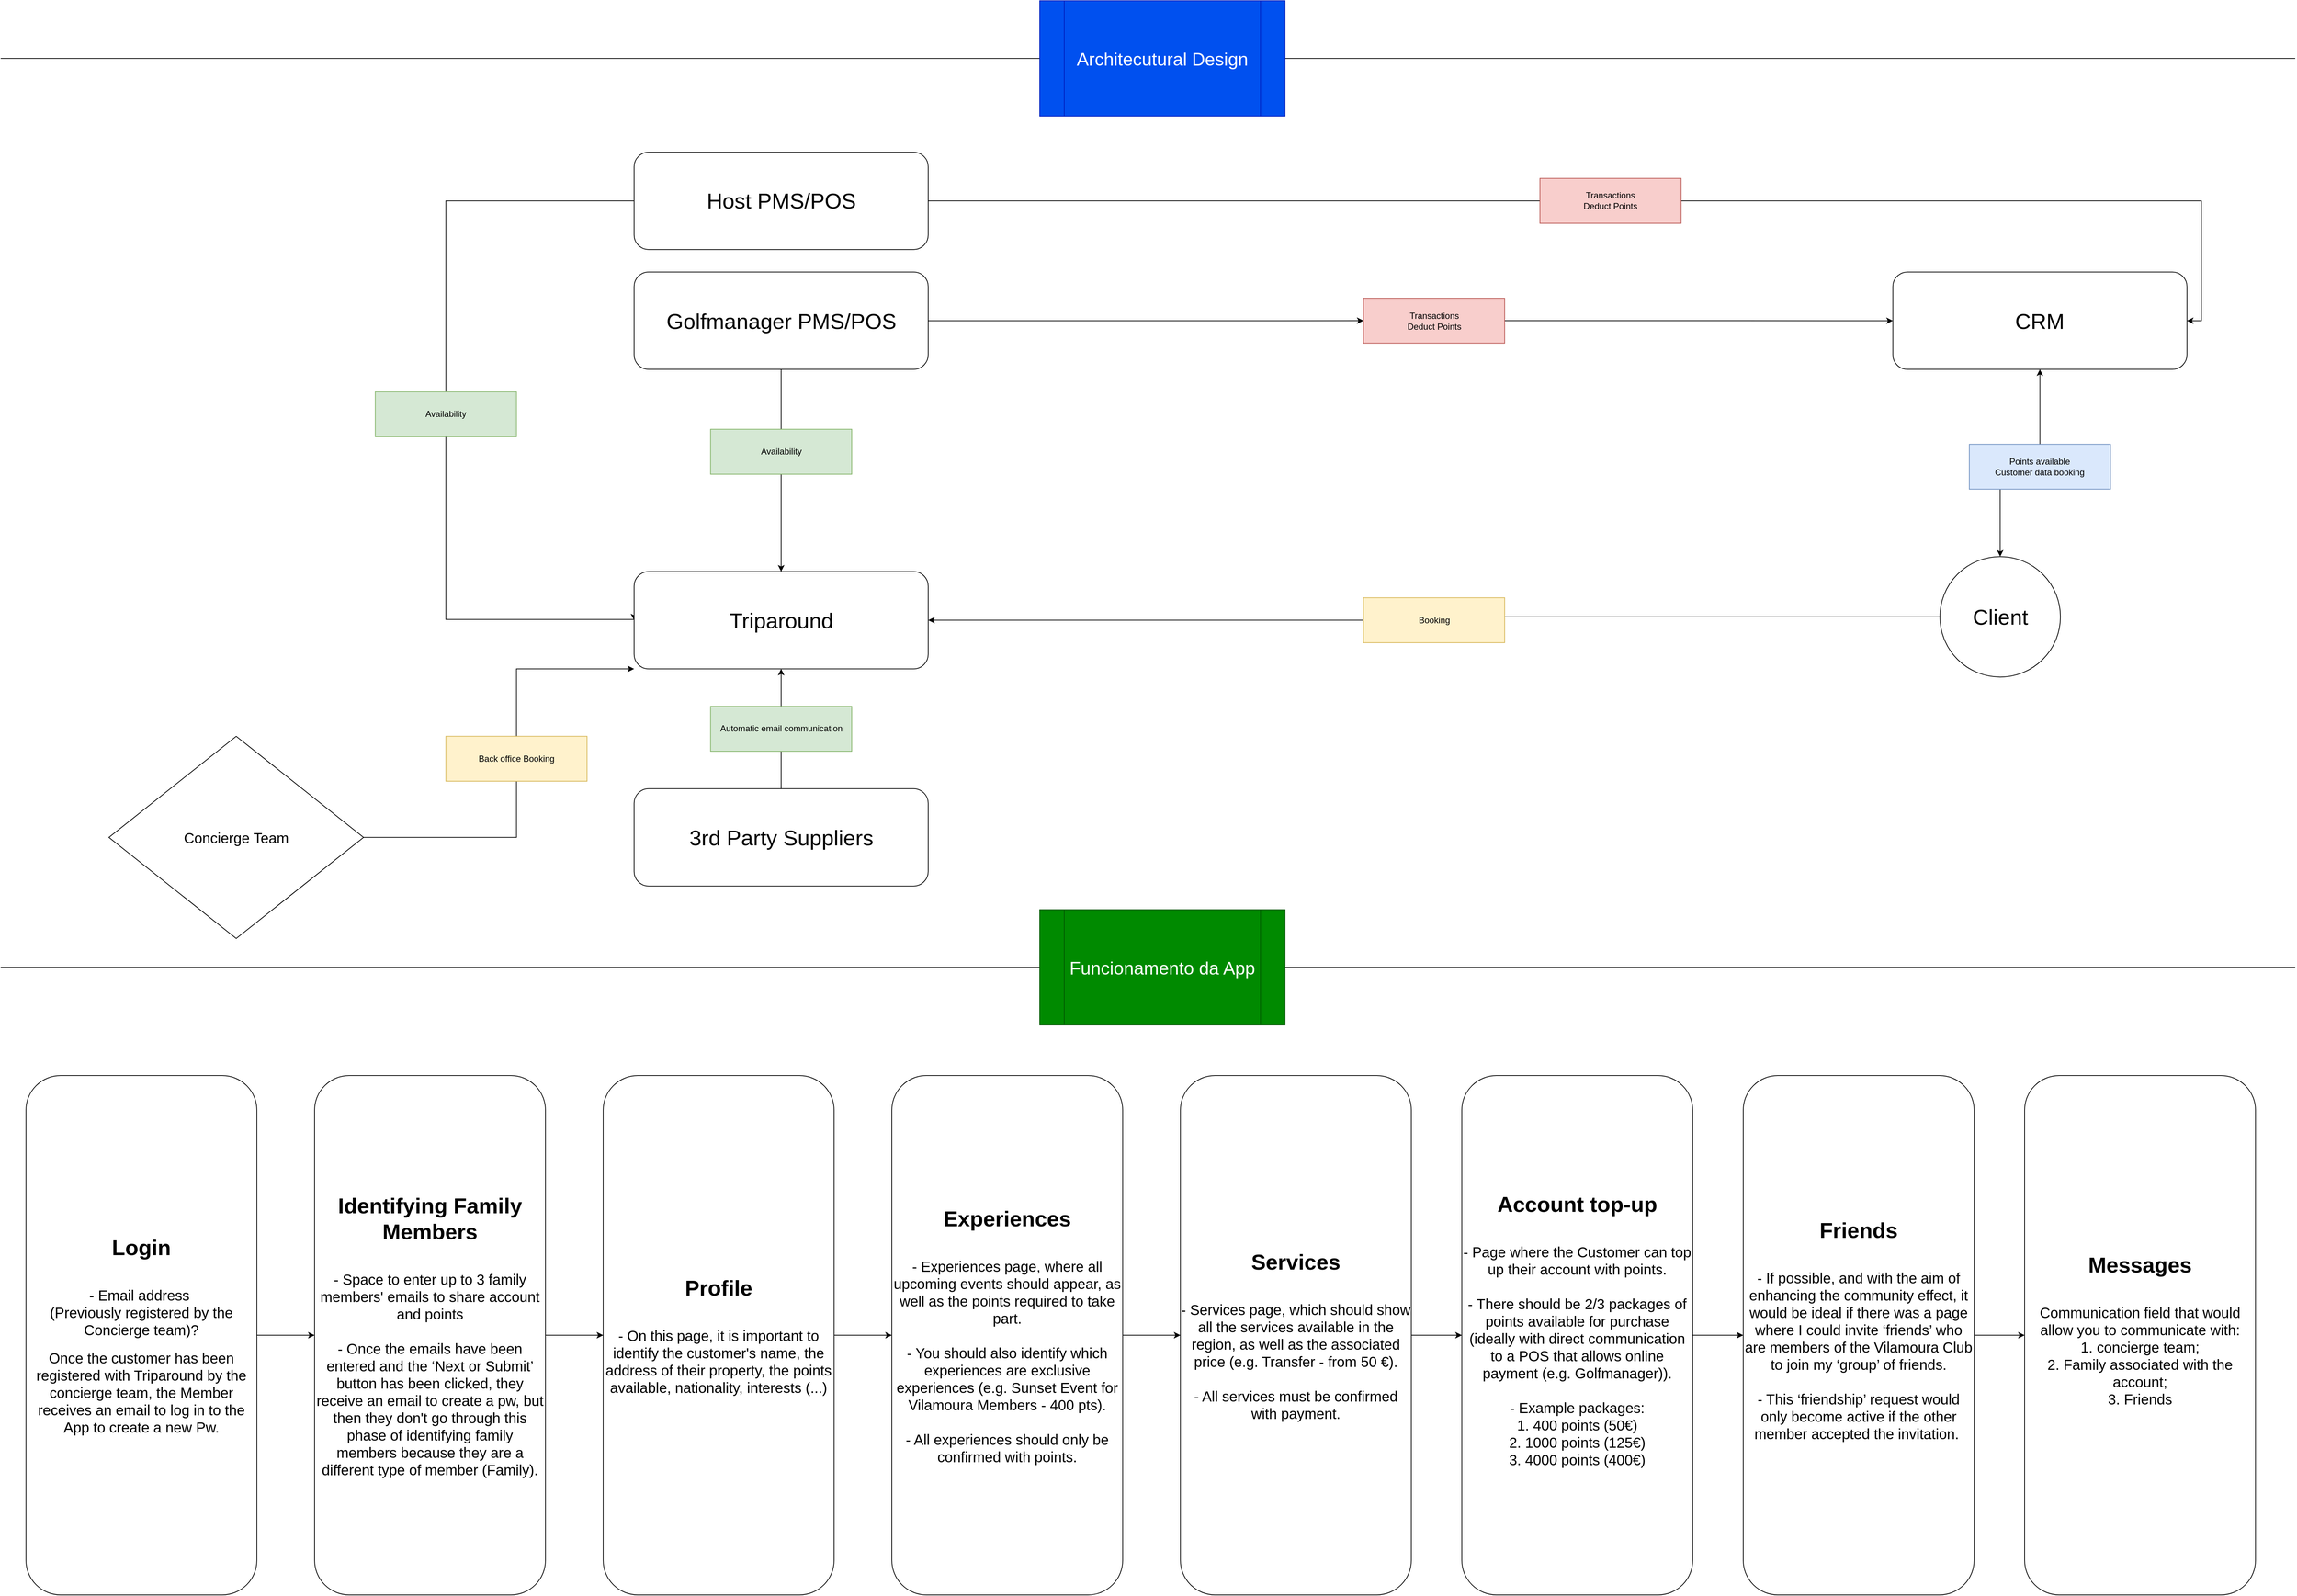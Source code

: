 <mxfile version="24.7.17">
  <diagram name="Página-1" id="4Bow1-Seuu_lp2tEzYjS">
    <mxGraphModel dx="5704" dy="3028" grid="1" gridSize="10" guides="1" tooltips="1" connect="1" arrows="1" fold="1" page="1" pageScale="1" pageWidth="3300" pageHeight="2339" math="0" shadow="0">
      <root>
        <mxCell id="0" />
        <mxCell id="1" parent="0" />
        <mxCell id="VRJ6IOVxPH5nIhdkej40-35" value="" style="group" vertex="1" connectable="0" parent="1">
          <mxGeometry x="100" y="230" width="3000" height="1090" as="geometry" />
        </mxCell>
        <mxCell id="VRJ6IOVxPH5nIhdkej40-23" style="edgeStyle=orthogonalEdgeStyle;rounded=0;orthogonalLoop=1;jettySize=auto;html=1;entryX=0.5;entryY=0;entryDx=0;entryDy=0;endArrow=classic;endFill=1;strokeColor=default;startArrow=classic;startFill=1;" edge="1" parent="VRJ6IOVxPH5nIhdkej40-35" source="VRJ6IOVxPH5nIhdkej40-1" target="VRJ6IOVxPH5nIhdkej40-22">
          <mxGeometry relative="1" as="geometry" />
        </mxCell>
        <mxCell id="VRJ6IOVxPH5nIhdkej40-1" value="&lt;font style=&quot;font-size: 30px;&quot;&gt;CRM&lt;/font&gt;" style="rounded=1;whiteSpace=wrap;html=1;" vertex="1" parent="VRJ6IOVxPH5nIhdkej40-35">
          <mxGeometry x="2592.391" y="166.095" width="407.609" height="134.952" as="geometry" />
        </mxCell>
        <mxCell id="VRJ6IOVxPH5nIhdkej40-4" style="edgeStyle=orthogonalEdgeStyle;rounded=0;orthogonalLoop=1;jettySize=auto;html=1;entryX=1;entryY=0.5;entryDx=0;entryDy=0;" edge="1" parent="VRJ6IOVxPH5nIhdkej40-35" source="VRJ6IOVxPH5nIhdkej40-2" target="VRJ6IOVxPH5nIhdkej40-1">
          <mxGeometry relative="1" as="geometry" />
        </mxCell>
        <mxCell id="VRJ6IOVxPH5nIhdkej40-11" style="edgeStyle=orthogonalEdgeStyle;rounded=0;orthogonalLoop=1;jettySize=auto;html=1;entryX=0;entryY=0.5;entryDx=0;entryDy=0;" edge="1" parent="VRJ6IOVxPH5nIhdkej40-35" source="VRJ6IOVxPH5nIhdkej40-2" target="VRJ6IOVxPH5nIhdkej40-7">
          <mxGeometry relative="1" as="geometry">
            <Array as="points">
              <mxPoint x="586.957" y="67.476" />
              <mxPoint x="586.957" y="647.771" />
            </Array>
          </mxGeometry>
        </mxCell>
        <mxCell id="VRJ6IOVxPH5nIhdkej40-2" value="&lt;font style=&quot;font-size: 30px;&quot;&gt;Host PMS/POS&lt;/font&gt;" style="rounded=1;whiteSpace=wrap;html=1;" vertex="1" parent="VRJ6IOVxPH5nIhdkej40-35">
          <mxGeometry x="847.826" width="407.609" height="134.952" as="geometry" />
        </mxCell>
        <mxCell id="VRJ6IOVxPH5nIhdkej40-5" style="edgeStyle=orthogonalEdgeStyle;rounded=0;orthogonalLoop=1;jettySize=auto;html=1;" edge="1" parent="VRJ6IOVxPH5nIhdkej40-35" source="VRJ6IOVxPH5nIhdkej40-15" target="VRJ6IOVxPH5nIhdkej40-1">
          <mxGeometry relative="1" as="geometry" />
        </mxCell>
        <mxCell id="VRJ6IOVxPH5nIhdkej40-10" style="edgeStyle=orthogonalEdgeStyle;rounded=0;orthogonalLoop=1;jettySize=auto;html=1;entryX=0.5;entryY=0;entryDx=0;entryDy=0;" edge="1" parent="VRJ6IOVxPH5nIhdkej40-35" source="VRJ6IOVxPH5nIhdkej40-3" target="VRJ6IOVxPH5nIhdkej40-7">
          <mxGeometry relative="1" as="geometry" />
        </mxCell>
        <mxCell id="VRJ6IOVxPH5nIhdkej40-3" value="&lt;font style=&quot;font-size: 30px;&quot;&gt;Golfmanager PMS/POS&lt;/font&gt;" style="rounded=1;whiteSpace=wrap;html=1;" vertex="1" parent="VRJ6IOVxPH5nIhdkej40-35">
          <mxGeometry x="847.826" y="166.095" width="407.609" height="134.952" as="geometry" />
        </mxCell>
        <mxCell id="VRJ6IOVxPH5nIhdkej40-7" value="&lt;font style=&quot;font-size: 30px;&quot;&gt;Triparound&lt;/font&gt;" style="rounded=1;whiteSpace=wrap;html=1;" vertex="1" parent="VRJ6IOVxPH5nIhdkej40-35">
          <mxGeometry x="847.826" y="581.333" width="407.609" height="134.952" as="geometry" />
        </mxCell>
        <mxCell id="VRJ6IOVxPH5nIhdkej40-16" value="" style="edgeStyle=orthogonalEdgeStyle;rounded=0;orthogonalLoop=1;jettySize=auto;html=1;" edge="1" parent="VRJ6IOVxPH5nIhdkej40-35" source="VRJ6IOVxPH5nIhdkej40-3" target="VRJ6IOVxPH5nIhdkej40-15">
          <mxGeometry relative="1" as="geometry">
            <mxPoint x="1255.435" y="233.571" as="sourcePoint" />
            <mxPoint x="2592.391" y="233.571" as="targetPoint" />
          </mxGeometry>
        </mxCell>
        <mxCell id="VRJ6IOVxPH5nIhdkej40-15" value="Transactions&lt;div&gt;Deduct Points&lt;/div&gt;" style="rounded=0;whiteSpace=wrap;html=1;fillColor=#f8cecc;strokeColor=#b85450;" vertex="1" parent="VRJ6IOVxPH5nIhdkej40-35">
          <mxGeometry x="1858.696" y="202.429" width="195.652" height="62.286" as="geometry" />
        </mxCell>
        <mxCell id="VRJ6IOVxPH5nIhdkej40-19" value="Transactions&lt;div&gt;Deduct Points&lt;/div&gt;" style="rounded=0;whiteSpace=wrap;html=1;fillColor=#f8cecc;strokeColor=#b85450;" vertex="1" parent="VRJ6IOVxPH5nIhdkej40-35">
          <mxGeometry x="2103.261" y="36.333" width="195.652" height="62.286" as="geometry" />
        </mxCell>
        <mxCell id="VRJ6IOVxPH5nIhdkej40-20" value="Availability" style="rounded=0;whiteSpace=wrap;html=1;fillColor=#d5e8d4;strokeColor=#82b366;" vertex="1" parent="VRJ6IOVxPH5nIhdkej40-35">
          <mxGeometry x="489.13" y="332.19" width="195.652" height="62.286" as="geometry" />
        </mxCell>
        <mxCell id="VRJ6IOVxPH5nIhdkej40-21" value="Availability" style="rounded=0;whiteSpace=wrap;html=1;fillColor=#d5e8d4;strokeColor=#82b366;" vertex="1" parent="VRJ6IOVxPH5nIhdkej40-35">
          <mxGeometry x="953.804" y="384.095" width="195.652" height="62.286" as="geometry" />
        </mxCell>
        <mxCell id="VRJ6IOVxPH5nIhdkej40-26" style="edgeStyle=orthogonalEdgeStyle;rounded=0;orthogonalLoop=1;jettySize=auto;html=1;entryX=1;entryY=0.5;entryDx=0;entryDy=0;" edge="1" parent="VRJ6IOVxPH5nIhdkej40-35" source="VRJ6IOVxPH5nIhdkej40-22" target="VRJ6IOVxPH5nIhdkej40-7">
          <mxGeometry relative="1" as="geometry" />
        </mxCell>
        <mxCell id="VRJ6IOVxPH5nIhdkej40-22" value="&lt;font style=&quot;font-size: 30px;&quot;&gt;Client&lt;/font&gt;" style="ellipse;whiteSpace=wrap;html=1;aspect=fixed;" vertex="1" parent="VRJ6IOVxPH5nIhdkej40-35">
          <mxGeometry x="2657.609" y="560.571" width="167.012" height="167.012" as="geometry" />
        </mxCell>
        <mxCell id="VRJ6IOVxPH5nIhdkej40-25" value="Points available&lt;div&gt;Customer data booking&lt;/div&gt;" style="rounded=0;whiteSpace=wrap;html=1;fillColor=#dae8fc;strokeColor=#6c8ebf;" vertex="1" parent="VRJ6IOVxPH5nIhdkej40-35">
          <mxGeometry x="2698.37" y="404.857" width="195.652" height="62.286" as="geometry" />
        </mxCell>
        <mxCell id="VRJ6IOVxPH5nIhdkej40-27" value="Booking" style="rounded=0;whiteSpace=wrap;html=1;fillColor=#fff2cc;strokeColor=#d6b656;" vertex="1" parent="VRJ6IOVxPH5nIhdkej40-35">
          <mxGeometry x="1858.696" y="617.667" width="195.652" height="62.286" as="geometry" />
        </mxCell>
        <mxCell id="VRJ6IOVxPH5nIhdkej40-30" style="edgeStyle=orthogonalEdgeStyle;rounded=0;orthogonalLoop=1;jettySize=auto;html=1;entryX=0.5;entryY=1;entryDx=0;entryDy=0;" edge="1" parent="VRJ6IOVxPH5nIhdkej40-35" source="VRJ6IOVxPH5nIhdkej40-29" target="VRJ6IOVxPH5nIhdkej40-7">
          <mxGeometry relative="1" as="geometry" />
        </mxCell>
        <mxCell id="VRJ6IOVxPH5nIhdkej40-29" value="&lt;span style=&quot;font-size: 30px;&quot;&gt;3rd Party Suppliers&lt;/span&gt;" style="rounded=1;whiteSpace=wrap;html=1;" vertex="1" parent="VRJ6IOVxPH5nIhdkej40-35">
          <mxGeometry x="847.826" y="882.381" width="407.609" height="134.952" as="geometry" />
        </mxCell>
        <mxCell id="VRJ6IOVxPH5nIhdkej40-31" value="Automatic email communication" style="rounded=0;whiteSpace=wrap;html=1;fillColor=#d5e8d4;strokeColor=#82b366;" vertex="1" parent="VRJ6IOVxPH5nIhdkej40-35">
          <mxGeometry x="953.804" y="768.19" width="195.652" height="62.286" as="geometry" />
        </mxCell>
        <mxCell id="VRJ6IOVxPH5nIhdkej40-33" style="edgeStyle=orthogonalEdgeStyle;rounded=0;orthogonalLoop=1;jettySize=auto;html=1;entryX=0;entryY=1;entryDx=0;entryDy=0;" edge="1" parent="VRJ6IOVxPH5nIhdkej40-35" source="VRJ6IOVxPH5nIhdkej40-32" target="VRJ6IOVxPH5nIhdkej40-7">
          <mxGeometry relative="1" as="geometry">
            <Array as="points">
              <mxPoint x="684.783" y="949.857" />
              <mxPoint x="684.783" y="716.286" />
            </Array>
          </mxGeometry>
        </mxCell>
        <mxCell id="VRJ6IOVxPH5nIhdkej40-32" value="&lt;font style=&quot;font-size: 20px;&quot;&gt;Concierge Team&lt;/font&gt;" style="rhombus;whiteSpace=wrap;html=1;" vertex="1" parent="VRJ6IOVxPH5nIhdkej40-35">
          <mxGeometry x="120" y="809.71" width="352.83" height="280.29" as="geometry" />
        </mxCell>
        <mxCell id="VRJ6IOVxPH5nIhdkej40-34" value="Back office Booking" style="rounded=0;whiteSpace=wrap;html=1;fillColor=#fff2cc;strokeColor=#d6b656;" vertex="1" parent="VRJ6IOVxPH5nIhdkej40-35">
          <mxGeometry x="586.957" y="809.714" width="195.652" height="62.286" as="geometry" />
        </mxCell>
        <mxCell id="VRJ6IOVxPH5nIhdkej40-37" value="" style="endArrow=none;html=1;rounded=0;" edge="1" parent="1" source="VRJ6IOVxPH5nIhdkej40-36">
          <mxGeometry width="50" height="50" relative="1" as="geometry">
            <mxPoint x="70" y="1360" as="sourcePoint" />
            <mxPoint x="3250" y="1360" as="targetPoint" />
          </mxGeometry>
        </mxCell>
        <mxCell id="VRJ6IOVxPH5nIhdkej40-38" value="" style="endArrow=none;html=1;rounded=0;" edge="1" parent="1" target="VRJ6IOVxPH5nIhdkej40-36">
          <mxGeometry width="50" height="50" relative="1" as="geometry">
            <mxPoint x="70" y="1360" as="sourcePoint" />
            <mxPoint x="3250" y="1360" as="targetPoint" />
          </mxGeometry>
        </mxCell>
        <mxCell id="VRJ6IOVxPH5nIhdkej40-36" value="&lt;font style=&quot;font-size: 25px;&quot;&gt;Funcionamento da App&lt;/font&gt;" style="shape=process;whiteSpace=wrap;html=1;backgroundOutline=1;fillColor=#008a00;fontColor=#ffffff;strokeColor=#005700;" vertex="1" parent="1">
          <mxGeometry x="1510" y="1280" width="340" height="160" as="geometry" />
        </mxCell>
        <mxCell id="VRJ6IOVxPH5nIhdkej40-41" value="" style="edgeStyle=orthogonalEdgeStyle;rounded=0;orthogonalLoop=1;jettySize=auto;html=1;" edge="1" parent="1" source="VRJ6IOVxPH5nIhdkej40-39" target="VRJ6IOVxPH5nIhdkej40-40">
          <mxGeometry relative="1" as="geometry" />
        </mxCell>
        <mxCell id="VRJ6IOVxPH5nIhdkej40-39" value="&lt;font style=&quot;font-size: 30px;&quot;&gt;&lt;b&gt;Login&lt;/b&gt;&lt;/font&gt;&lt;div&gt;&lt;font style=&quot;font-size: 30px;&quot;&gt;&lt;b&gt;&lt;br&gt;&lt;/b&gt;&lt;/font&gt;&lt;/div&gt;&lt;div style=&quot;font-size: 20px;&quot;&gt;&lt;div&gt;- Email address&amp;nbsp;&lt;/div&gt;&lt;div&gt;(Previously registered by the Concierge team)?&lt;/div&gt;&lt;/div&gt;&lt;div style=&quot;&quot;&gt;&lt;br&gt;&lt;/div&gt;&lt;div style=&quot;&quot;&gt;&lt;span style=&quot;font-size: 20px;&quot;&gt;Once the customer has been registered with Triparound by the concierge team, the Member receives an email to log in to the App to create a new Pw.&lt;/span&gt;&lt;br&gt;&lt;/div&gt;" style="rounded=1;whiteSpace=wrap;html=1;" vertex="1" parent="1">
          <mxGeometry x="105" y="1510" width="320" height="720" as="geometry" />
        </mxCell>
        <mxCell id="VRJ6IOVxPH5nIhdkej40-43" value="" style="edgeStyle=orthogonalEdgeStyle;rounded=0;orthogonalLoop=1;jettySize=auto;html=1;" edge="1" parent="1" source="VRJ6IOVxPH5nIhdkej40-40" target="VRJ6IOVxPH5nIhdkej40-42">
          <mxGeometry relative="1" as="geometry" />
        </mxCell>
        <mxCell id="VRJ6IOVxPH5nIhdkej40-40" value="&lt;div&gt;&lt;span style=&quot;background-color: initial; font-size: 30px;&quot;&gt;&lt;b&gt;Identifying Family Members&lt;/b&gt;&lt;/span&gt;&lt;/div&gt;&lt;div&gt;&lt;font style=&quot;font-size: 30px;&quot;&gt;&lt;b&gt;&lt;br&gt;&lt;/b&gt;&lt;/font&gt;&lt;/div&gt;&lt;div style=&quot;&quot;&gt;&lt;font style=&quot;font-size: 20px;&quot;&gt;-&amp;nbsp;Space to enter up to 3 family members&#39; emails to share account and points&lt;/font&gt;&lt;/div&gt;&lt;div style=&quot;&quot;&gt;&lt;font style=&quot;font-size: 20px;&quot;&gt;&lt;br&gt;&lt;/font&gt;&lt;/div&gt;&lt;div style=&quot;&quot;&gt;&lt;font style=&quot;font-size: 20px;&quot;&gt;- Once the emails have been entered and the ‘Next or Submit’ button has been clicked, they receive an email to create a pw, but then they don&#39;t go through this phase of identifying family members because they are a different type of member (Family).&lt;/font&gt;&lt;/div&gt;" style="rounded=1;whiteSpace=wrap;html=1;" vertex="1" parent="1">
          <mxGeometry x="505" y="1510" width="320" height="720" as="geometry" />
        </mxCell>
        <mxCell id="VRJ6IOVxPH5nIhdkej40-45" value="" style="edgeStyle=orthogonalEdgeStyle;rounded=0;orthogonalLoop=1;jettySize=auto;html=1;" edge="1" parent="1" source="VRJ6IOVxPH5nIhdkej40-42" target="VRJ6IOVxPH5nIhdkej40-44">
          <mxGeometry relative="1" as="geometry" />
        </mxCell>
        <mxCell id="VRJ6IOVxPH5nIhdkej40-42" value="&lt;div&gt;&lt;span style=&quot;font-size: 30px;&quot;&gt;&lt;b&gt;Profile&lt;/b&gt;&lt;/span&gt;&lt;/div&gt;&lt;div&gt;&lt;span style=&quot;font-size: 30px;&quot;&gt;&lt;b&gt;&lt;br&gt;&lt;/b&gt;&lt;/span&gt;&lt;/div&gt;&lt;div style=&quot;&quot;&gt;&lt;font style=&quot;font-size: 20px;&quot;&gt;- On this page, it is important to identify the customer&#39;s name, the address of their property, the points available, nationality, interests (...)&lt;/font&gt;&lt;/div&gt;" style="rounded=1;whiteSpace=wrap;html=1;" vertex="1" parent="1">
          <mxGeometry x="905" y="1510" width="320" height="720" as="geometry" />
        </mxCell>
        <mxCell id="VRJ6IOVxPH5nIhdkej40-47" value="" style="edgeStyle=orthogonalEdgeStyle;rounded=0;orthogonalLoop=1;jettySize=auto;html=1;" edge="1" parent="1" source="VRJ6IOVxPH5nIhdkej40-44" target="VRJ6IOVxPH5nIhdkej40-46">
          <mxGeometry relative="1" as="geometry" />
        </mxCell>
        <mxCell id="VRJ6IOVxPH5nIhdkej40-44" value="&lt;div&gt;&lt;span style=&quot;background-color: initial; font-size: 30px;&quot;&gt;&lt;b&gt;Experiences&lt;/b&gt;&lt;/span&gt;&lt;/div&gt;&lt;div&gt;&lt;span style=&quot;font-size: 30px;&quot;&gt;&lt;b&gt;&lt;br&gt;&lt;/b&gt;&lt;/span&gt;&lt;/div&gt;&lt;div style=&quot;&quot;&gt;&lt;font style=&quot;&quot;&gt;&lt;span style=&quot;font-size: 20px;&quot;&gt;-&amp;nbsp;&lt;span style=&quot;background-color: initial;&quot;&gt;Experiences page, where all upcoming events should appear, as well as the points required to take part.&lt;/span&gt;&lt;br&gt;&lt;/span&gt;&lt;/font&gt;&lt;/div&gt;&lt;div&gt;&lt;span style=&quot;font-size: 20px;&quot;&gt;&lt;br&gt;&lt;/span&gt;&lt;/div&gt;&lt;div&gt;&lt;span style=&quot;font-size: 20px;&quot;&gt;- You should also identify which experiences are exclusive experiences (e.g. Sunset Event for Vilamoura Members - 400 pts).&lt;/span&gt;&lt;/div&gt;&lt;div&gt;&lt;span style=&quot;font-size: 20px;&quot;&gt;&lt;br&gt;&lt;/span&gt;&lt;/div&gt;&lt;div&gt;&lt;span style=&quot;font-size: 20px;&quot;&gt;- All experiences should only be confirmed with points.&lt;/span&gt;&lt;/div&gt;" style="rounded=1;whiteSpace=wrap;html=1;" vertex="1" parent="1">
          <mxGeometry x="1305" y="1510" width="320" height="720" as="geometry" />
        </mxCell>
        <mxCell id="VRJ6IOVxPH5nIhdkej40-49" value="" style="edgeStyle=orthogonalEdgeStyle;rounded=0;orthogonalLoop=1;jettySize=auto;html=1;" edge="1" parent="1" source="VRJ6IOVxPH5nIhdkej40-46" target="VRJ6IOVxPH5nIhdkej40-48">
          <mxGeometry relative="1" as="geometry" />
        </mxCell>
        <mxCell id="VRJ6IOVxPH5nIhdkej40-46" value="&lt;div&gt;&lt;span style=&quot;font-size: 30px;&quot;&gt;&lt;b&gt;Services&lt;/b&gt;&lt;/span&gt;&lt;/div&gt;&lt;div&gt;&lt;span style=&quot;font-size: 30px;&quot;&gt;&lt;b&gt;&lt;br&gt;&lt;/b&gt;&lt;/span&gt;&lt;/div&gt;&lt;div style=&quot;&quot;&gt;&lt;font style=&quot;font-size: 20px;&quot;&gt;-&amp;nbsp;&lt;/font&gt;&lt;span style=&quot;background-color: initial; font-size: 20px;&quot;&gt;Services page, which should show all the services available in the region, as well as the associated price (e.g. Transfer - from 50 €).&lt;/span&gt;&lt;/div&gt;&lt;div&gt;&lt;span style=&quot;font-size: 20px;&quot;&gt;&lt;br&gt;&lt;/span&gt;&lt;/div&gt;&lt;div&gt;&lt;span style=&quot;font-size: 20px;&quot;&gt;- All services must be confirmed with payment.&lt;/span&gt;&lt;/div&gt;" style="rounded=1;whiteSpace=wrap;html=1;" vertex="1" parent="1">
          <mxGeometry x="1705" y="1510" width="320" height="720" as="geometry" />
        </mxCell>
        <mxCell id="VRJ6IOVxPH5nIhdkej40-51" value="" style="edgeStyle=orthogonalEdgeStyle;rounded=0;orthogonalLoop=1;jettySize=auto;html=1;" edge="1" parent="1" source="VRJ6IOVxPH5nIhdkej40-48" target="VRJ6IOVxPH5nIhdkej40-50">
          <mxGeometry relative="1" as="geometry" />
        </mxCell>
        <mxCell id="VRJ6IOVxPH5nIhdkej40-48" value="&lt;div&gt;&lt;span style=&quot;background-color: initial; font-size: 30px;&quot;&gt;&lt;b&gt;Account top-up&lt;/b&gt;&lt;/span&gt;&lt;/div&gt;&lt;div&gt;&lt;span style=&quot;font-size: 30px;&quot;&gt;&lt;b&gt;&lt;br&gt;&lt;/b&gt;&lt;/span&gt;&lt;/div&gt;&lt;div style=&quot;&quot;&gt;&lt;font style=&quot;font-size: 20px;&quot;&gt;-&amp;nbsp;&lt;/font&gt;&lt;span style=&quot;background-color: initial; font-size: 20px;&quot;&gt;Page where the Customer can top up their account with points.&lt;/span&gt;&lt;/div&gt;&lt;div&gt;&lt;span style=&quot;font-size: 20px;&quot;&gt;&lt;br&gt;&lt;/span&gt;&lt;/div&gt;&lt;div&gt;&lt;span style=&quot;font-size: 20px;&quot;&gt;- There should be 2/3 packages of points available for purchase (ideally with direct communication to a POS that allows online payment (e.g. Golfmanager)).&lt;/span&gt;&lt;/div&gt;&lt;div&gt;&lt;span style=&quot;font-size: 20px;&quot;&gt;&lt;br&gt;&lt;/span&gt;&lt;/div&gt;&lt;div&gt;&lt;span style=&quot;font-size: 20px;&quot;&gt;- Example packages:&lt;/span&gt;&lt;/div&gt;&lt;div&gt;&lt;span style=&quot;font-size: 20px;&quot;&gt;1. 400 points (50€)&lt;/span&gt;&lt;/div&gt;&lt;div&gt;&lt;span style=&quot;font-size: 20px;&quot;&gt;2. 1000 points (125€)&lt;/span&gt;&lt;/div&gt;&lt;div&gt;&lt;span style=&quot;font-size: 20px;&quot;&gt;3. 4000 points (400€)&lt;/span&gt;&lt;/div&gt;&lt;div style=&quot;&quot;&gt;&lt;br&gt;&lt;/div&gt;" style="rounded=1;whiteSpace=wrap;html=1;" vertex="1" parent="1">
          <mxGeometry x="2095" y="1510" width="320" height="720" as="geometry" />
        </mxCell>
        <mxCell id="VRJ6IOVxPH5nIhdkej40-53" value="" style="edgeStyle=orthogonalEdgeStyle;rounded=0;orthogonalLoop=1;jettySize=auto;html=1;" edge="1" parent="1" source="VRJ6IOVxPH5nIhdkej40-50" target="VRJ6IOVxPH5nIhdkej40-52">
          <mxGeometry relative="1" as="geometry" />
        </mxCell>
        <mxCell id="VRJ6IOVxPH5nIhdkej40-50" value="&lt;div&gt;&lt;span style=&quot;font-size: 30px;&quot;&gt;&lt;b&gt;Friends&lt;/b&gt;&lt;/span&gt;&lt;/div&gt;&lt;div&gt;&lt;span style=&quot;font-size: 30px;&quot;&gt;&lt;b&gt;&lt;br&gt;&lt;/b&gt;&lt;/span&gt;&lt;/div&gt;&lt;div style=&quot;&quot;&gt;&lt;font style=&quot;font-size: 20px;&quot;&gt;-&amp;nbsp;&lt;/font&gt;&lt;span style=&quot;background-color: initial; font-size: 20px;&quot;&gt;If possible, and with the aim of enhancing the community effect, it would be ideal if there was a page where I could invite ‘friends’ who are members of the Vilamoura Club to join my ‘group’ of friends.&lt;/span&gt;&lt;/div&gt;&lt;div&gt;&lt;span style=&quot;font-size: 20px;&quot;&gt;&lt;br&gt;&lt;/span&gt;&lt;/div&gt;&lt;div&gt;&lt;span style=&quot;font-size: 20px;&quot;&gt;- This ‘friendship’ request would only become active if the other member accepted the invitation.&amp;nbsp;&lt;/span&gt;&lt;/div&gt;&lt;div style=&quot;&quot;&gt;&lt;br&gt;&lt;/div&gt;" style="rounded=1;whiteSpace=wrap;html=1;" vertex="1" parent="1">
          <mxGeometry x="2485" y="1510" width="320" height="720" as="geometry" />
        </mxCell>
        <mxCell id="VRJ6IOVxPH5nIhdkej40-52" value="&lt;div&gt;&lt;span style=&quot;font-size: 30px;&quot;&gt;&lt;b&gt;Messages&lt;/b&gt;&lt;/span&gt;&lt;/div&gt;&lt;div&gt;&lt;span style=&quot;font-size: 30px;&quot;&gt;&lt;b&gt;&lt;br&gt;&lt;/b&gt;&lt;/span&gt;&lt;/div&gt;&lt;div style=&quot;&quot;&gt;&lt;font style=&quot;font-size: 20px;&quot;&gt;&lt;div&gt;Communication field that would allow you to communicate with:&lt;/div&gt;&lt;div&gt;1. concierge team;&lt;/div&gt;&lt;div&gt;2. Family associated with the account;&lt;/div&gt;&lt;div&gt;3. Friends&lt;/div&gt;&lt;/font&gt;&lt;/div&gt;&lt;div style=&quot;&quot;&gt;&lt;br&gt;&lt;/div&gt;" style="rounded=1;whiteSpace=wrap;html=1;" vertex="1" parent="1">
          <mxGeometry x="2875" y="1510" width="320" height="720" as="geometry" />
        </mxCell>
        <mxCell id="VRJ6IOVxPH5nIhdkej40-56" value="" style="endArrow=none;html=1;rounded=0;" edge="1" parent="1" source="VRJ6IOVxPH5nIhdkej40-54">
          <mxGeometry width="50" height="50" relative="1" as="geometry">
            <mxPoint x="70" y="100" as="sourcePoint" />
            <mxPoint x="3250" y="100" as="targetPoint" />
          </mxGeometry>
        </mxCell>
        <mxCell id="VRJ6IOVxPH5nIhdkej40-58" value="" style="endArrow=none;html=1;rounded=0;" edge="1" parent="1" target="VRJ6IOVxPH5nIhdkej40-54">
          <mxGeometry width="50" height="50" relative="1" as="geometry">
            <mxPoint x="70" y="100" as="sourcePoint" />
            <mxPoint x="3250" y="100" as="targetPoint" />
          </mxGeometry>
        </mxCell>
        <mxCell id="VRJ6IOVxPH5nIhdkej40-54" value="&lt;font style=&quot;font-size: 25px;&quot;&gt;Architecutural Design&lt;/font&gt;" style="shape=process;whiteSpace=wrap;html=1;backgroundOutline=1;fillColor=#0050ef;fontColor=#ffffff;strokeColor=#001DBC;" vertex="1" parent="1">
          <mxGeometry x="1510" y="20" width="340" height="160" as="geometry" />
        </mxCell>
      </root>
    </mxGraphModel>
  </diagram>
</mxfile>
